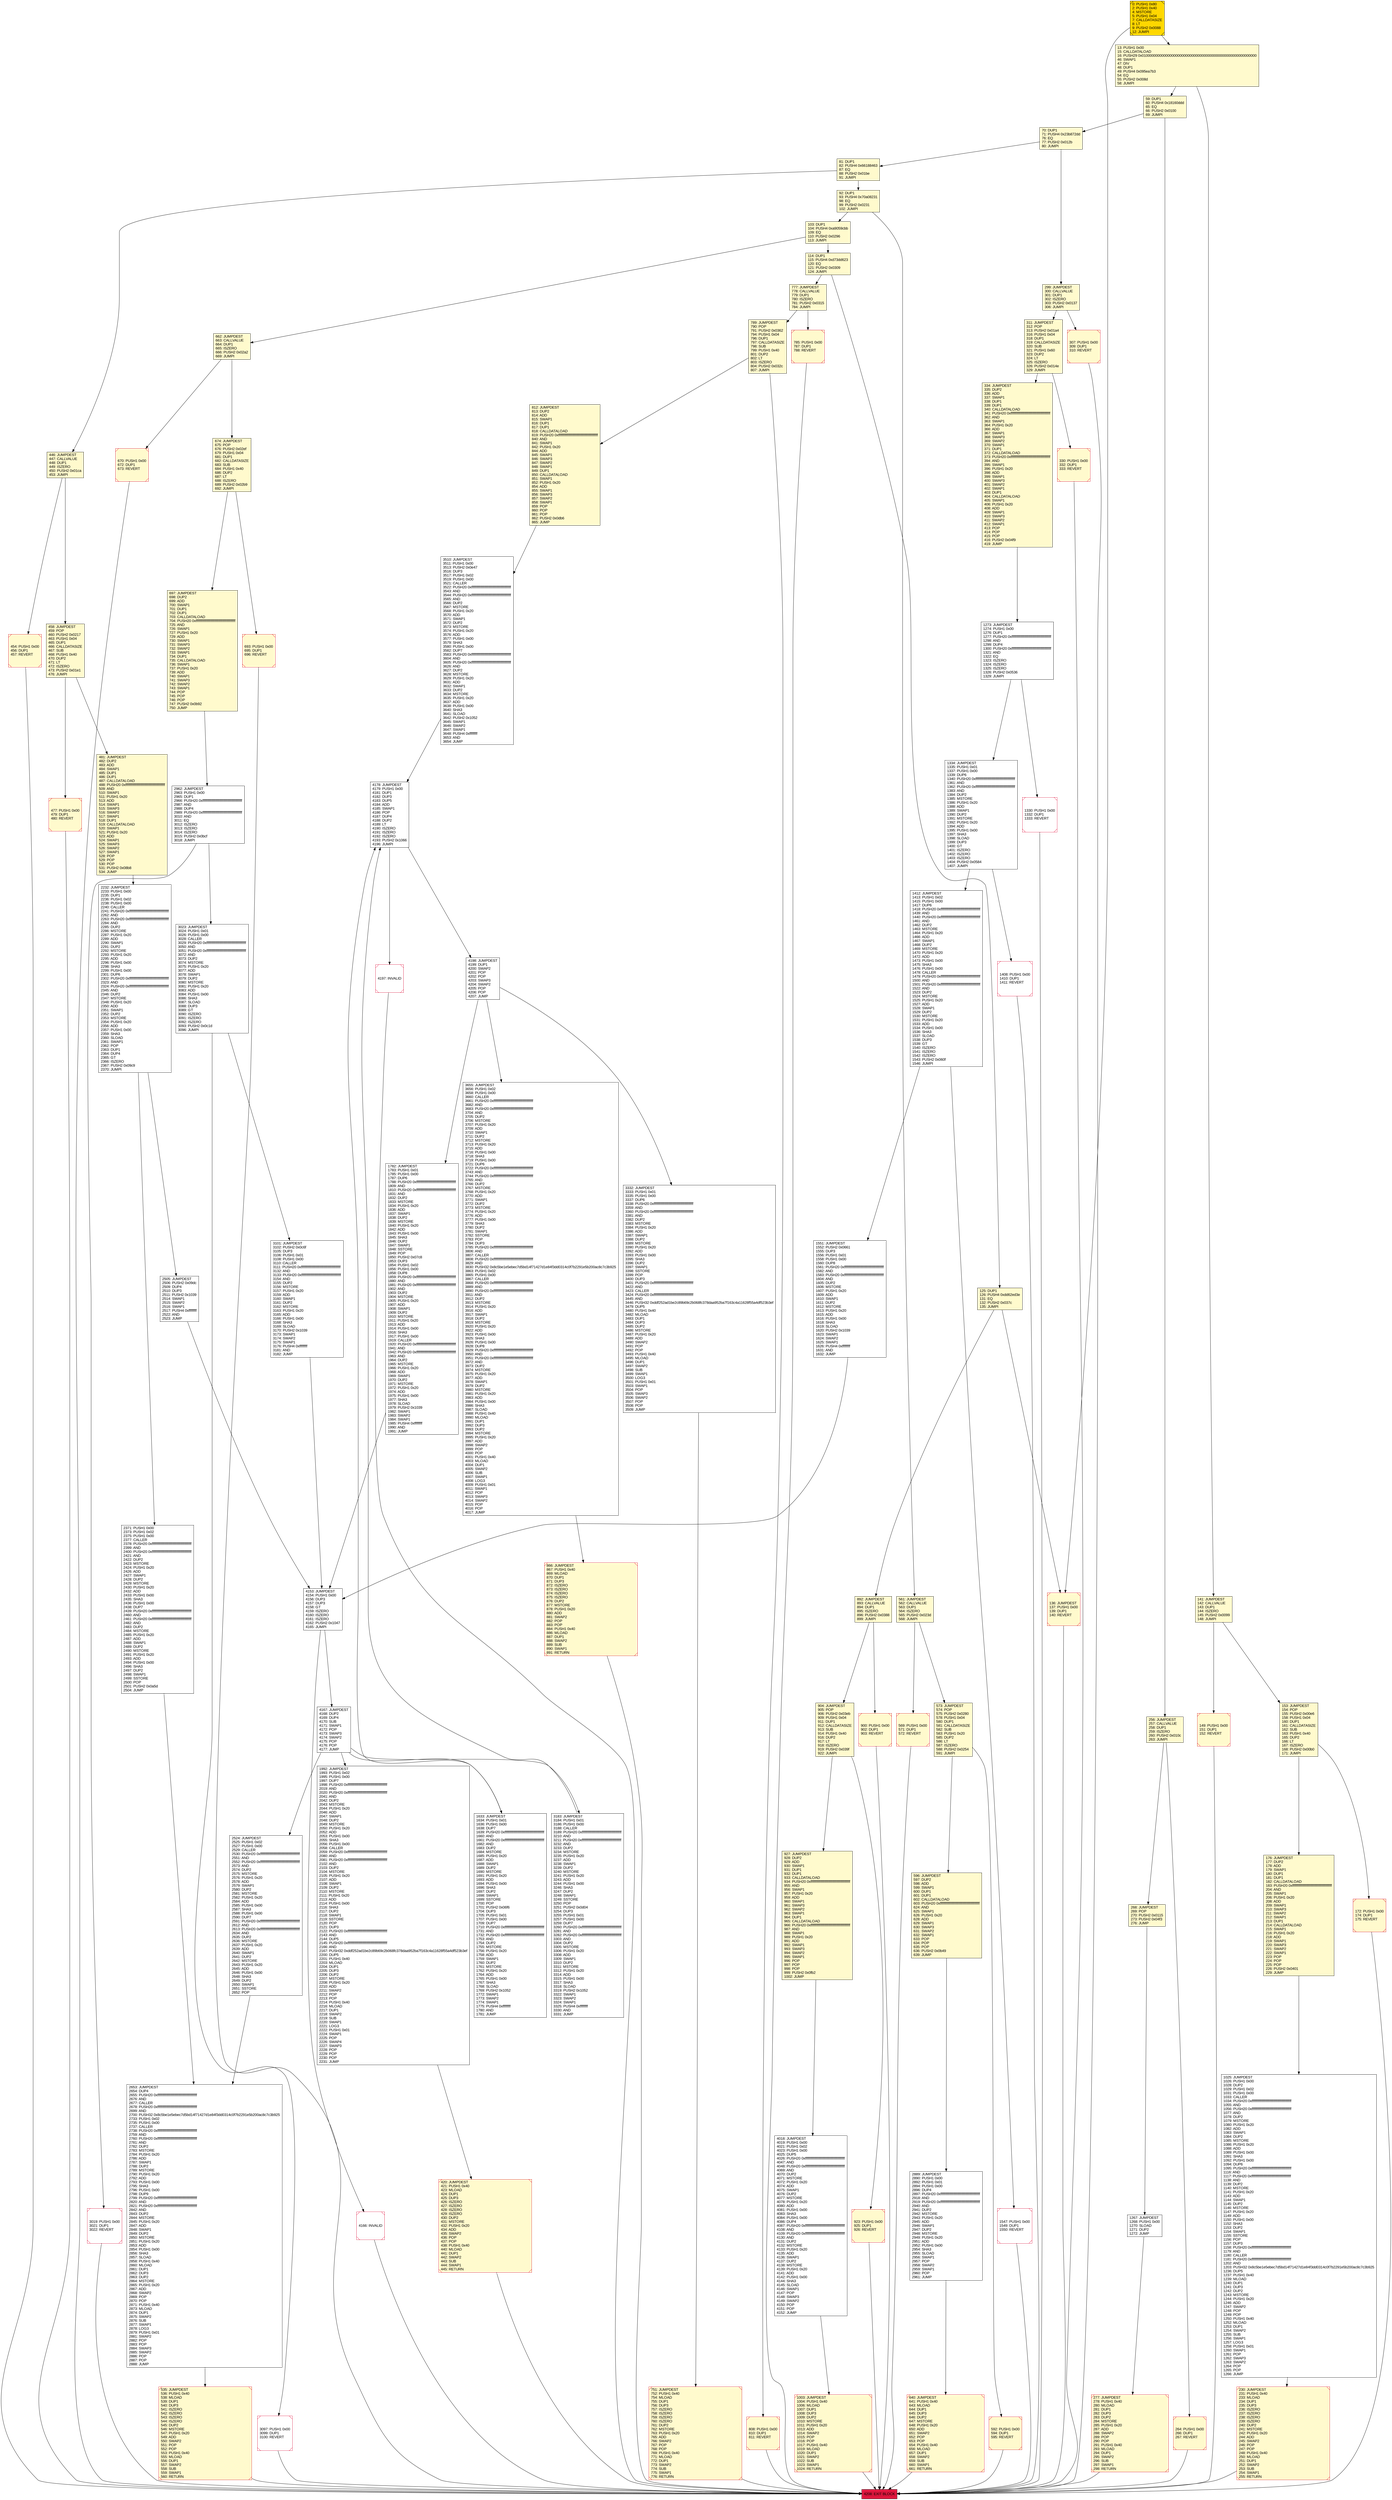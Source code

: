 digraph G {
bgcolor=transparent rankdir=UD;
node [shape=box style=filled color=black fillcolor=white fontname=arial fontcolor=black];
2371 [label="2371: PUSH1 0x00\l2373: PUSH1 0x02\l2375: PUSH1 0x00\l2377: CALLER\l2378: PUSH20 0xffffffffffffffffffffffffffffffffffffffff\l2399: AND\l2400: PUSH20 0xffffffffffffffffffffffffffffffffffffffff\l2421: AND\l2422: DUP2\l2423: MSTORE\l2424: PUSH1 0x20\l2426: ADD\l2427: SWAP1\l2428: DUP2\l2429: MSTORE\l2430: PUSH1 0x20\l2432: ADD\l2433: PUSH1 0x00\l2435: SHA3\l2436: PUSH1 0x00\l2438: DUP7\l2439: PUSH20 0xffffffffffffffffffffffffffffffffffffffff\l2460: AND\l2461: PUSH20 0xffffffffffffffffffffffffffffffffffffffff\l2482: AND\l2483: DUP2\l2484: MSTORE\l2485: PUSH1 0x20\l2487: ADD\l2488: SWAP1\l2489: DUP2\l2490: MSTORE\l2491: PUSH1 0x20\l2493: ADD\l2494: PUSH1 0x00\l2496: SHA3\l2497: DUP2\l2498: SWAP1\l2499: SSTORE\l2500: POP\l2501: PUSH2 0x0a5d\l2504: JUMP\l" ];
892 [label="892: JUMPDEST\l893: CALLVALUE\l894: DUP1\l895: ISZERO\l896: PUSH2 0x0388\l899: JUMPI\l" fillcolor=lemonchiffon ];
92 [label="92: DUP1\l93: PUSH4 0x70a08231\l98: EQ\l99: PUSH2 0x0231\l102: JUMPI\l" fillcolor=lemonchiffon ];
561 [label="561: JUMPDEST\l562: CALLVALUE\l563: DUP1\l564: ISZERO\l565: PUSH2 0x023d\l568: JUMPI\l" fillcolor=lemonchiffon ];
2962 [label="2962: JUMPDEST\l2963: PUSH1 0x00\l2965: DUP1\l2966: PUSH20 0xffffffffffffffffffffffffffffffffffffffff\l2987: AND\l2988: DUP4\l2989: PUSH20 0xffffffffffffffffffffffffffffffffffffffff\l3010: AND\l3011: EQ\l3012: ISZERO\l3013: ISZERO\l3014: ISZERO\l3015: PUSH2 0x0bcf\l3018: JUMPI\l" ];
458 [label="458: JUMPDEST\l459: POP\l460: PUSH2 0x0217\l463: PUSH1 0x04\l465: DUP1\l466: CALLDATASIZE\l467: SUB\l468: PUSH1 0x40\l470: DUP2\l471: LT\l472: ISZERO\l473: PUSH2 0x01e1\l476: JUMPI\l" fillcolor=lemonchiffon ];
81 [label="81: DUP1\l82: PUSH4 0x66188463\l87: EQ\l88: PUSH2 0x01be\l91: JUMPI\l" fillcolor=lemonchiffon ];
808 [label="808: PUSH1 0x00\l810: DUP1\l811: REVERT\l" fillcolor=lemonchiffon shape=Msquare color=crimson ];
4198 [label="4198: JUMPDEST\l4199: DUP1\l4200: SWAP2\l4201: POP\l4202: POP\l4203: SWAP3\l4204: SWAP2\l4205: POP\l4206: POP\l4207: JUMP\l" ];
136 [label="136: JUMPDEST\l137: PUSH1 0x00\l139: DUP1\l140: REVERT\l" fillcolor=lemonchiffon shape=Msquare color=crimson ];
172 [label="172: PUSH1 0x00\l174: DUP1\l175: REVERT\l" fillcolor=lemonchiffon shape=Msquare color=crimson ];
2505 [label="2505: JUMPDEST\l2506: PUSH2 0x09dc\l2509: DUP4\l2510: DUP3\l2511: PUSH2 0x1039\l2514: SWAP1\l2515: SWAP2\l2516: SWAP1\l2517: PUSH4 0xffffffff\l2522: AND\l2523: JUMP\l" ];
662 [label="662: JUMPDEST\l663: CALLVALUE\l664: DUP1\l665: ISZERO\l666: PUSH2 0x02a2\l669: JUMPI\l" fillcolor=lemonchiffon ];
674 [label="674: JUMPDEST\l675: POP\l676: PUSH2 0x02ef\l679: PUSH1 0x04\l681: DUP1\l682: CALLDATASIZE\l683: SUB\l684: PUSH1 0x40\l686: DUP2\l687: LT\l688: ISZERO\l689: PUSH2 0x02b9\l692: JUMPI\l" fillcolor=lemonchiffon ];
307 [label="307: PUSH1 0x00\l309: DUP1\l310: REVERT\l" fillcolor=lemonchiffon shape=Msquare color=crimson ];
777 [label="777: JUMPDEST\l778: CALLVALUE\l779: DUP1\l780: ISZERO\l781: PUSH2 0x0315\l784: JUMPI\l" fillcolor=lemonchiffon ];
1330 [label="1330: PUSH1 0x00\l1332: DUP1\l1333: REVERT\l" shape=Msquare color=crimson ];
3183 [label="3183: JUMPDEST\l3184: PUSH1 0x01\l3186: PUSH1 0x00\l3188: CALLER\l3189: PUSH20 0xffffffffffffffffffffffffffffffffffffffff\l3210: AND\l3211: PUSH20 0xffffffffffffffffffffffffffffffffffffffff\l3232: AND\l3233: DUP2\l3234: MSTORE\l3235: PUSH1 0x20\l3237: ADD\l3238: SWAP1\l3239: DUP2\l3240: MSTORE\l3241: PUSH1 0x20\l3243: ADD\l3244: PUSH1 0x00\l3246: SHA3\l3247: DUP2\l3248: SWAP1\l3249: SSTORE\l3250: POP\l3251: PUSH2 0x0d04\l3254: DUP3\l3255: PUSH1 0x01\l3257: PUSH1 0x00\l3259: DUP7\l3260: PUSH20 0xffffffffffffffffffffffffffffffffffffffff\l3281: AND\l3282: PUSH20 0xffffffffffffffffffffffffffffffffffffffff\l3303: AND\l3304: DUP2\l3305: MSTORE\l3306: PUSH1 0x20\l3308: ADD\l3309: SWAP1\l3310: DUP2\l3311: MSTORE\l3312: PUSH1 0x20\l3314: ADD\l3315: PUSH1 0x00\l3317: SHA3\l3318: SLOAD\l3319: PUSH2 0x1052\l3322: SWAP1\l3323: SWAP2\l3324: SWAP1\l3325: PUSH4 0xffffffff\l3330: AND\l3331: JUMP\l" ];
693 [label="693: PUSH1 0x00\l695: DUP1\l696: REVERT\l" fillcolor=lemonchiffon shape=Msquare color=crimson ];
114 [label="114: DUP1\l115: PUSH4 0xd73dd623\l120: EQ\l121: PUSH2 0x0309\l124: JUMPI\l" fillcolor=lemonchiffon ];
927 [label="927: JUMPDEST\l928: DUP2\l929: ADD\l930: SWAP1\l931: DUP1\l932: DUP1\l933: CALLDATALOAD\l934: PUSH20 0xffffffffffffffffffffffffffffffffffffffff\l955: AND\l956: SWAP1\l957: PUSH1 0x20\l959: ADD\l960: SWAP1\l961: SWAP3\l962: SWAP2\l963: SWAP1\l964: DUP1\l965: CALLDATALOAD\l966: PUSH20 0xffffffffffffffffffffffffffffffffffffffff\l987: AND\l988: SWAP1\l989: PUSH1 0x20\l991: ADD\l992: SWAP1\l993: SWAP3\l994: SWAP2\l995: SWAP1\l996: POP\l997: POP\l998: POP\l999: PUSH2 0x0fb2\l1002: JUMP\l" fillcolor=lemonchiffon ];
420 [label="420: JUMPDEST\l421: PUSH1 0x40\l423: MLOAD\l424: DUP1\l425: DUP3\l426: ISZERO\l427: ISZERO\l428: ISZERO\l429: ISZERO\l430: DUP2\l431: MSTORE\l432: PUSH1 0x20\l434: ADD\l435: SWAP2\l436: POP\l437: POP\l438: PUSH1 0x40\l440: MLOAD\l441: DUP1\l442: SWAP2\l443: SUB\l444: SWAP1\l445: RETURN\l" fillcolor=lemonchiffon shape=Msquare color=crimson ];
569 [label="569: PUSH1 0x00\l571: DUP1\l572: REVERT\l" fillcolor=lemonchiffon shape=Msquare color=crimson ];
2524 [label="2524: JUMPDEST\l2525: PUSH1 0x02\l2527: PUSH1 0x00\l2529: CALLER\l2530: PUSH20 0xffffffffffffffffffffffffffffffffffffffff\l2551: AND\l2552: PUSH20 0xffffffffffffffffffffffffffffffffffffffff\l2573: AND\l2574: DUP2\l2575: MSTORE\l2576: PUSH1 0x20\l2578: ADD\l2579: SWAP1\l2580: DUP2\l2581: MSTORE\l2582: PUSH1 0x20\l2584: ADD\l2585: PUSH1 0x00\l2587: SHA3\l2588: PUSH1 0x00\l2590: DUP7\l2591: PUSH20 0xffffffffffffffffffffffffffffffffffffffff\l2612: AND\l2613: PUSH20 0xffffffffffffffffffffffffffffffffffffffff\l2634: AND\l2635: DUP2\l2636: MSTORE\l2637: PUSH1 0x20\l2639: ADD\l2640: SWAP1\l2641: DUP2\l2642: MSTORE\l2643: PUSH1 0x20\l2645: ADD\l2646: PUSH1 0x00\l2648: SHA3\l2649: DUP2\l2650: SWAP1\l2651: SSTORE\l2652: POP\l" ];
299 [label="299: JUMPDEST\l300: CALLVALUE\l301: DUP1\l302: ISZERO\l303: PUSH2 0x0137\l306: JUMPI\l" fillcolor=lemonchiffon ];
3510 [label="3510: JUMPDEST\l3511: PUSH1 0x00\l3513: PUSH2 0x0e47\l3516: DUP3\l3517: PUSH1 0x02\l3519: PUSH1 0x00\l3521: CALLER\l3522: PUSH20 0xffffffffffffffffffffffffffffffffffffffff\l3543: AND\l3544: PUSH20 0xffffffffffffffffffffffffffffffffffffffff\l3565: AND\l3566: DUP2\l3567: MSTORE\l3568: PUSH1 0x20\l3570: ADD\l3571: SWAP1\l3572: DUP2\l3573: MSTORE\l3574: PUSH1 0x20\l3576: ADD\l3577: PUSH1 0x00\l3579: SHA3\l3580: PUSH1 0x00\l3582: DUP7\l3583: PUSH20 0xffffffffffffffffffffffffffffffffffffffff\l3604: AND\l3605: PUSH20 0xffffffffffffffffffffffffffffffffffffffff\l3626: AND\l3627: DUP2\l3628: MSTORE\l3629: PUSH1 0x20\l3631: ADD\l3632: SWAP1\l3633: DUP2\l3634: MSTORE\l3635: PUSH1 0x20\l3637: ADD\l3638: PUSH1 0x00\l3640: SHA3\l3641: SLOAD\l3642: PUSH2 0x1052\l3645: SWAP1\l3646: SWAP2\l3647: SWAP1\l3648: PUSH4 0xffffffff\l3653: AND\l3654: JUMP\l" ];
4153 [label="4153: JUMPDEST\l4154: PUSH1 0x00\l4156: DUP3\l4157: DUP3\l4158: GT\l4159: ISZERO\l4160: ISZERO\l4161: ISZERO\l4162: PUSH2 0x1047\l4165: JUMPI\l" ];
812 [label="812: JUMPDEST\l813: DUP2\l814: ADD\l815: SWAP1\l816: DUP1\l817: DUP1\l818: CALLDATALOAD\l819: PUSH20 0xffffffffffffffffffffffffffffffffffffffff\l840: AND\l841: SWAP1\l842: PUSH1 0x20\l844: ADD\l845: SWAP1\l846: SWAP3\l847: SWAP2\l848: SWAP1\l849: DUP1\l850: CALLDATALOAD\l851: SWAP1\l852: PUSH1 0x20\l854: ADD\l855: SWAP1\l856: SWAP3\l857: SWAP2\l858: SWAP1\l859: POP\l860: POP\l861: POP\l862: PUSH2 0x0db6\l865: JUMP\l" fillcolor=lemonchiffon ];
1408 [label="1408: PUSH1 0x00\l1410: DUP1\l1411: REVERT\l" shape=Msquare color=crimson ];
1412 [label="1412: JUMPDEST\l1413: PUSH1 0x02\l1415: PUSH1 0x00\l1417: DUP6\l1418: PUSH20 0xffffffffffffffffffffffffffffffffffffffff\l1439: AND\l1440: PUSH20 0xffffffffffffffffffffffffffffffffffffffff\l1461: AND\l1462: DUP2\l1463: MSTORE\l1464: PUSH1 0x20\l1466: ADD\l1467: SWAP1\l1468: DUP2\l1469: MSTORE\l1470: PUSH1 0x20\l1472: ADD\l1473: PUSH1 0x00\l1475: SHA3\l1476: PUSH1 0x00\l1478: CALLER\l1479: PUSH20 0xffffffffffffffffffffffffffffffffffffffff\l1500: AND\l1501: PUSH20 0xffffffffffffffffffffffffffffffffffffffff\l1522: AND\l1523: DUP2\l1524: MSTORE\l1525: PUSH1 0x20\l1527: ADD\l1528: SWAP1\l1529: DUP2\l1530: MSTORE\l1531: PUSH1 0x20\l1533: ADD\l1534: PUSH1 0x00\l1536: SHA3\l1537: SLOAD\l1538: DUP3\l1539: GT\l1540: ISZERO\l1541: ISZERO\l1542: ISZERO\l1543: PUSH2 0x060f\l1546: JUMPI\l" ];
13 [label="13: PUSH1 0x00\l15: CALLDATALOAD\l16: PUSH29 0x0100000000000000000000000000000000000000000000000000000000\l46: SWAP1\l47: DIV\l48: DUP1\l49: PUSH4 0x095ea7b3\l54: EQ\l55: PUSH2 0x008d\l58: JUMPI\l" fillcolor=lemonchiffon ];
256 [label="256: JUMPDEST\l257: CALLVALUE\l258: DUP1\l259: ISZERO\l260: PUSH2 0x010c\l263: JUMPI\l" fillcolor=lemonchiffon ];
900 [label="900: PUSH1 0x00\l902: DUP1\l903: REVERT\l" fillcolor=lemonchiffon shape=Msquare color=crimson ];
277 [label="277: JUMPDEST\l278: PUSH1 0x40\l280: MLOAD\l281: DUP1\l282: DUP3\l283: DUP2\l284: MSTORE\l285: PUSH1 0x20\l287: ADD\l288: SWAP2\l289: POP\l290: POP\l291: PUSH1 0x40\l293: MLOAD\l294: DUP1\l295: SWAP2\l296: SUB\l297: SWAP1\l298: RETURN\l" fillcolor=lemonchiffon shape=Msquare color=crimson ];
904 [label="904: JUMPDEST\l905: POP\l906: PUSH2 0x03eb\l909: PUSH1 0x04\l911: DUP1\l912: CALLDATASIZE\l913: SUB\l914: PUSH1 0x40\l916: DUP2\l917: LT\l918: ISZERO\l919: PUSH2 0x039f\l922: JUMPI\l" fillcolor=lemonchiffon ];
4018 [label="4018: JUMPDEST\l4019: PUSH1 0x00\l4021: PUSH1 0x02\l4023: PUSH1 0x00\l4025: DUP5\l4026: PUSH20 0xffffffffffffffffffffffffffffffffffffffff\l4047: AND\l4048: PUSH20 0xffffffffffffffffffffffffffffffffffffffff\l4069: AND\l4070: DUP2\l4071: MSTORE\l4072: PUSH1 0x20\l4074: ADD\l4075: SWAP1\l4076: DUP2\l4077: MSTORE\l4078: PUSH1 0x20\l4080: ADD\l4081: PUSH1 0x00\l4083: SHA3\l4084: PUSH1 0x00\l4086: DUP4\l4087: PUSH20 0xffffffffffffffffffffffffffffffffffffffff\l4108: AND\l4109: PUSH20 0xffffffffffffffffffffffffffffffffffffffff\l4130: AND\l4131: DUP2\l4132: MSTORE\l4133: PUSH1 0x20\l4135: ADD\l4136: SWAP1\l4137: DUP2\l4138: MSTORE\l4139: PUSH1 0x20\l4141: ADD\l4142: PUSH1 0x00\l4144: SHA3\l4145: SLOAD\l4146: SWAP1\l4147: POP\l4148: SWAP3\l4149: SWAP2\l4150: POP\l4151: POP\l4152: JUMP\l" ];
264 [label="264: PUSH1 0x00\l266: DUP1\l267: REVERT\l" fillcolor=lemonchiffon shape=Msquare color=crimson ];
2889 [label="2889: JUMPDEST\l2890: PUSH1 0x00\l2892: PUSH1 0x01\l2894: PUSH1 0x00\l2896: DUP4\l2897: PUSH20 0xffffffffffffffffffffffffffffffffffffffff\l2918: AND\l2919: PUSH20 0xffffffffffffffffffffffffffffffffffffffff\l2940: AND\l2941: DUP2\l2942: MSTORE\l2943: PUSH1 0x20\l2945: ADD\l2946: SWAP1\l2947: DUP2\l2948: MSTORE\l2949: PUSH1 0x20\l2951: ADD\l2952: PUSH1 0x00\l2954: SHA3\l2955: SLOAD\l2956: SWAP1\l2957: POP\l2958: SWAP2\l2959: SWAP1\l2960: POP\l2961: JUMP\l" ];
1334 [label="1334: JUMPDEST\l1335: PUSH1 0x01\l1337: PUSH1 0x00\l1339: DUP6\l1340: PUSH20 0xffffffffffffffffffffffffffffffffffffffff\l1361: AND\l1362: PUSH20 0xffffffffffffffffffffffffffffffffffffffff\l1383: AND\l1384: DUP2\l1385: MSTORE\l1386: PUSH1 0x20\l1388: ADD\l1389: SWAP1\l1390: DUP2\l1391: MSTORE\l1392: PUSH1 0x20\l1394: ADD\l1395: PUSH1 0x00\l1397: SHA3\l1398: SLOAD\l1399: DUP3\l1400: GT\l1401: ISZERO\l1402: ISZERO\l1403: ISZERO\l1404: PUSH2 0x0584\l1407: JUMPI\l" ];
3332 [label="3332: JUMPDEST\l3333: PUSH1 0x01\l3335: PUSH1 0x00\l3337: DUP6\l3338: PUSH20 0xffffffffffffffffffffffffffffffffffffffff\l3359: AND\l3360: PUSH20 0xffffffffffffffffffffffffffffffffffffffff\l3381: AND\l3382: DUP2\l3383: MSTORE\l3384: PUSH1 0x20\l3386: ADD\l3387: SWAP1\l3388: DUP2\l3389: MSTORE\l3390: PUSH1 0x20\l3392: ADD\l3393: PUSH1 0x00\l3395: SHA3\l3396: DUP2\l3397: SWAP1\l3398: SSTORE\l3399: POP\l3400: DUP3\l3401: PUSH20 0xffffffffffffffffffffffffffffffffffffffff\l3422: AND\l3423: CALLER\l3424: PUSH20 0xffffffffffffffffffffffffffffffffffffffff\l3445: AND\l3446: PUSH32 0xddf252ad1be2c89b69c2b068fc378daa952ba7f163c4a11628f55a4df523b3ef\l3479: DUP5\l3480: PUSH1 0x40\l3482: MLOAD\l3483: DUP1\l3484: DUP3\l3485: DUP2\l3486: MSTORE\l3487: PUSH1 0x20\l3489: ADD\l3490: SWAP2\l3491: POP\l3492: POP\l3493: PUSH1 0x40\l3495: MLOAD\l3496: DUP1\l3497: SWAP2\l3498: SUB\l3499: SWAP1\l3500: LOG3\l3501: PUSH1 0x01\l3503: SWAP1\l3504: POP\l3505: SWAP3\l3506: SWAP2\l3507: POP\l3508: POP\l3509: JUMP\l" ];
596 [label="596: JUMPDEST\l597: DUP2\l598: ADD\l599: SWAP1\l600: DUP1\l601: DUP1\l602: CALLDATALOAD\l603: PUSH20 0xffffffffffffffffffffffffffffffffffffffff\l624: AND\l625: SWAP1\l626: PUSH1 0x20\l628: ADD\l629: SWAP1\l630: SWAP3\l631: SWAP2\l632: SWAP1\l633: POP\l634: POP\l635: POP\l636: PUSH2 0x0b49\l639: JUMP\l" fillcolor=lemonchiffon ];
1547 [label="1547: PUSH1 0x00\l1549: DUP1\l1550: REVERT\l" shape=Msquare color=crimson ];
3655 [label="3655: JUMPDEST\l3656: PUSH1 0x02\l3658: PUSH1 0x00\l3660: CALLER\l3661: PUSH20 0xffffffffffffffffffffffffffffffffffffffff\l3682: AND\l3683: PUSH20 0xffffffffffffffffffffffffffffffffffffffff\l3704: AND\l3705: DUP2\l3706: MSTORE\l3707: PUSH1 0x20\l3709: ADD\l3710: SWAP1\l3711: DUP2\l3712: MSTORE\l3713: PUSH1 0x20\l3715: ADD\l3716: PUSH1 0x00\l3718: SHA3\l3719: PUSH1 0x00\l3721: DUP6\l3722: PUSH20 0xffffffffffffffffffffffffffffffffffffffff\l3743: AND\l3744: PUSH20 0xffffffffffffffffffffffffffffffffffffffff\l3765: AND\l3766: DUP2\l3767: MSTORE\l3768: PUSH1 0x20\l3770: ADD\l3771: SWAP1\l3772: DUP2\l3773: MSTORE\l3774: PUSH1 0x20\l3776: ADD\l3777: PUSH1 0x00\l3779: SHA3\l3780: DUP2\l3781: SWAP1\l3782: SSTORE\l3783: POP\l3784: DUP3\l3785: PUSH20 0xffffffffffffffffffffffffffffffffffffffff\l3806: AND\l3807: CALLER\l3808: PUSH20 0xffffffffffffffffffffffffffffffffffffffff\l3829: AND\l3830: PUSH32 0x8c5be1e5ebec7d5bd14f71427d1e84f3dd0314c0f7b2291e5b200ac8c7c3b925\l3863: PUSH1 0x02\l3865: PUSH1 0x00\l3867: CALLER\l3868: PUSH20 0xffffffffffffffffffffffffffffffffffffffff\l3889: AND\l3890: PUSH20 0xffffffffffffffffffffffffffffffffffffffff\l3911: AND\l3912: DUP2\l3913: MSTORE\l3914: PUSH1 0x20\l3916: ADD\l3917: SWAP1\l3918: DUP2\l3919: MSTORE\l3920: PUSH1 0x20\l3922: ADD\l3923: PUSH1 0x00\l3925: SHA3\l3926: PUSH1 0x00\l3928: DUP8\l3929: PUSH20 0xffffffffffffffffffffffffffffffffffffffff\l3950: AND\l3951: PUSH20 0xffffffffffffffffffffffffffffffffffffffff\l3972: AND\l3973: DUP2\l3974: MSTORE\l3975: PUSH1 0x20\l3977: ADD\l3978: SWAP1\l3979: DUP2\l3980: MSTORE\l3981: PUSH1 0x20\l3983: ADD\l3984: PUSH1 0x00\l3986: SHA3\l3987: SLOAD\l3988: PUSH1 0x40\l3990: MLOAD\l3991: DUP1\l3992: DUP3\l3993: DUP2\l3994: MSTORE\l3995: PUSH1 0x20\l3997: ADD\l3998: SWAP2\l3999: POP\l4000: POP\l4001: PUSH1 0x40\l4003: MLOAD\l4004: DUP1\l4005: SWAP2\l4006: SUB\l4007: SWAP1\l4008: LOG3\l4009: PUSH1 0x01\l4011: SWAP1\l4012: POP\l4013: SWAP3\l4014: SWAP2\l4015: POP\l4016: POP\l4017: JUMP\l" ];
535 [label="535: JUMPDEST\l536: PUSH1 0x40\l538: MLOAD\l539: DUP1\l540: DUP3\l541: ISZERO\l542: ISZERO\l543: ISZERO\l544: ISZERO\l545: DUP2\l546: MSTORE\l547: PUSH1 0x20\l549: ADD\l550: SWAP2\l551: POP\l552: POP\l553: PUSH1 0x40\l555: MLOAD\l556: DUP1\l557: SWAP2\l558: SUB\l559: SWAP1\l560: RETURN\l" fillcolor=lemonchiffon shape=Msquare color=crimson ];
785 [label="785: PUSH1 0x00\l787: DUP1\l788: REVERT\l" fillcolor=lemonchiffon shape=Msquare color=crimson ];
481 [label="481: JUMPDEST\l482: DUP2\l483: ADD\l484: SWAP1\l485: DUP1\l486: DUP1\l487: CALLDATALOAD\l488: PUSH20 0xffffffffffffffffffffffffffffffffffffffff\l509: AND\l510: SWAP1\l511: PUSH1 0x20\l513: ADD\l514: SWAP1\l515: SWAP3\l516: SWAP2\l517: SWAP1\l518: DUP1\l519: CALLDATALOAD\l520: SWAP1\l521: PUSH1 0x20\l523: ADD\l524: SWAP1\l525: SWAP3\l526: SWAP2\l527: SWAP1\l528: POP\l529: POP\l530: POP\l531: PUSH2 0x08b8\l534: JUMP\l" fillcolor=lemonchiffon ];
640 [label="640: JUMPDEST\l641: PUSH1 0x40\l643: MLOAD\l644: DUP1\l645: DUP3\l646: DUP2\l647: MSTORE\l648: PUSH1 0x20\l650: ADD\l651: SWAP2\l652: POP\l653: POP\l654: PUSH1 0x40\l656: MLOAD\l657: DUP1\l658: SWAP2\l659: SUB\l660: SWAP1\l661: RETURN\l" fillcolor=lemonchiffon shape=Msquare color=crimson ];
2653 [label="2653: JUMPDEST\l2654: DUP4\l2655: PUSH20 0xffffffffffffffffffffffffffffffffffffffff\l2676: AND\l2677: CALLER\l2678: PUSH20 0xffffffffffffffffffffffffffffffffffffffff\l2699: AND\l2700: PUSH32 0x8c5be1e5ebec7d5bd14f71427d1e84f3dd0314c0f7b2291e5b200ac8c7c3b925\l2733: PUSH1 0x02\l2735: PUSH1 0x00\l2737: CALLER\l2738: PUSH20 0xffffffffffffffffffffffffffffffffffffffff\l2759: AND\l2760: PUSH20 0xffffffffffffffffffffffffffffffffffffffff\l2781: AND\l2782: DUP2\l2783: MSTORE\l2784: PUSH1 0x20\l2786: ADD\l2787: SWAP1\l2788: DUP2\l2789: MSTORE\l2790: PUSH1 0x20\l2792: ADD\l2793: PUSH1 0x00\l2795: SHA3\l2796: PUSH1 0x00\l2798: DUP9\l2799: PUSH20 0xffffffffffffffffffffffffffffffffffffffff\l2820: AND\l2821: PUSH20 0xffffffffffffffffffffffffffffffffffffffff\l2842: AND\l2843: DUP2\l2844: MSTORE\l2845: PUSH1 0x20\l2847: ADD\l2848: SWAP1\l2849: DUP2\l2850: MSTORE\l2851: PUSH1 0x20\l2853: ADD\l2854: PUSH1 0x00\l2856: SHA3\l2857: SLOAD\l2858: PUSH1 0x40\l2860: MLOAD\l2861: DUP1\l2862: DUP3\l2863: DUP2\l2864: MSTORE\l2865: PUSH1 0x20\l2867: ADD\l2868: SWAP2\l2869: POP\l2870: POP\l2871: PUSH1 0x40\l2873: MLOAD\l2874: DUP1\l2875: SWAP2\l2876: SUB\l2877: SWAP1\l2878: LOG3\l2879: PUSH1 0x01\l2881: SWAP2\l2882: POP\l2883: POP\l2884: SWAP3\l2885: SWAP2\l2886: POP\l2887: POP\l2888: JUMP\l" ];
149 [label="149: PUSH1 0x00\l151: DUP1\l152: REVERT\l" fillcolor=lemonchiffon shape=Msquare color=crimson ];
1992 [label="1992: JUMPDEST\l1993: PUSH1 0x02\l1995: PUSH1 0x00\l1997: DUP7\l1998: PUSH20 0xffffffffffffffffffffffffffffffffffffffff\l2019: AND\l2020: PUSH20 0xffffffffffffffffffffffffffffffffffffffff\l2041: AND\l2042: DUP2\l2043: MSTORE\l2044: PUSH1 0x20\l2046: ADD\l2047: SWAP1\l2048: DUP2\l2049: MSTORE\l2050: PUSH1 0x20\l2052: ADD\l2053: PUSH1 0x00\l2055: SHA3\l2056: PUSH1 0x00\l2058: CALLER\l2059: PUSH20 0xffffffffffffffffffffffffffffffffffffffff\l2080: AND\l2081: PUSH20 0xffffffffffffffffffffffffffffffffffffffff\l2102: AND\l2103: DUP2\l2104: MSTORE\l2105: PUSH1 0x20\l2107: ADD\l2108: SWAP1\l2109: DUP2\l2110: MSTORE\l2111: PUSH1 0x20\l2113: ADD\l2114: PUSH1 0x00\l2116: SHA3\l2117: DUP2\l2118: SWAP1\l2119: SSTORE\l2120: POP\l2121: DUP3\l2122: PUSH20 0xffffffffffffffffffffffffffffffffffffffff\l2143: AND\l2144: DUP5\l2145: PUSH20 0xffffffffffffffffffffffffffffffffffffffff\l2166: AND\l2167: PUSH32 0xddf252ad1be2c89b69c2b068fc378daa952ba7f163c4a11628f55a4df523b3ef\l2200: DUP5\l2201: PUSH1 0x40\l2203: MLOAD\l2204: DUP1\l2205: DUP3\l2206: DUP2\l2207: MSTORE\l2208: PUSH1 0x20\l2210: ADD\l2211: SWAP2\l2212: POP\l2213: POP\l2214: PUSH1 0x40\l2216: MLOAD\l2217: DUP1\l2218: SWAP2\l2219: SUB\l2220: SWAP1\l2221: LOG3\l2222: PUSH1 0x01\l2224: SWAP1\l2225: POP\l2226: SWAP4\l2227: SWAP3\l2228: POP\l2229: POP\l2230: POP\l2231: JUMP\l" ];
3097 [label="3097: PUSH1 0x00\l3099: DUP1\l3100: REVERT\l" shape=Msquare color=crimson ];
923 [label="923: PUSH1 0x00\l925: DUP1\l926: REVERT\l" fillcolor=lemonchiffon shape=Msquare color=crimson ];
697 [label="697: JUMPDEST\l698: DUP2\l699: ADD\l700: SWAP1\l701: DUP1\l702: DUP1\l703: CALLDATALOAD\l704: PUSH20 0xffffffffffffffffffffffffffffffffffffffff\l725: AND\l726: SWAP1\l727: PUSH1 0x20\l729: ADD\l730: SWAP1\l731: SWAP3\l732: SWAP2\l733: SWAP1\l734: DUP1\l735: CALLDATALOAD\l736: SWAP1\l737: PUSH1 0x20\l739: ADD\l740: SWAP1\l741: SWAP3\l742: SWAP2\l743: SWAP1\l744: POP\l745: POP\l746: POP\l747: PUSH2 0x0b92\l750: JUMP\l" fillcolor=lemonchiffon ];
1551 [label="1551: JUMPDEST\l1552: PUSH2 0x0661\l1555: DUP3\l1556: PUSH1 0x01\l1558: PUSH1 0x00\l1560: DUP8\l1561: PUSH20 0xffffffffffffffffffffffffffffffffffffffff\l1582: AND\l1583: PUSH20 0xffffffffffffffffffffffffffffffffffffffff\l1604: AND\l1605: DUP2\l1606: MSTORE\l1607: PUSH1 0x20\l1609: ADD\l1610: SWAP1\l1611: DUP2\l1612: MSTORE\l1613: PUSH1 0x20\l1615: ADD\l1616: PUSH1 0x00\l1618: SHA3\l1619: SLOAD\l1620: PUSH2 0x1039\l1623: SWAP1\l1624: SWAP2\l1625: SWAP1\l1626: PUSH4 0xffffffff\l1631: AND\l1632: JUMP\l" ];
670 [label="670: PUSH1 0x00\l672: DUP1\l673: REVERT\l" fillcolor=lemonchiffon shape=Msquare color=crimson ];
1025 [label="1025: JUMPDEST\l1026: PUSH1 0x00\l1028: DUP2\l1029: PUSH1 0x02\l1031: PUSH1 0x00\l1033: CALLER\l1034: PUSH20 0xffffffffffffffffffffffffffffffffffffffff\l1055: AND\l1056: PUSH20 0xffffffffffffffffffffffffffffffffffffffff\l1077: AND\l1078: DUP2\l1079: MSTORE\l1080: PUSH1 0x20\l1082: ADD\l1083: SWAP1\l1084: DUP2\l1085: MSTORE\l1086: PUSH1 0x20\l1088: ADD\l1089: PUSH1 0x00\l1091: SHA3\l1092: PUSH1 0x00\l1094: DUP6\l1095: PUSH20 0xffffffffffffffffffffffffffffffffffffffff\l1116: AND\l1117: PUSH20 0xffffffffffffffffffffffffffffffffffffffff\l1138: AND\l1139: DUP2\l1140: MSTORE\l1141: PUSH1 0x20\l1143: ADD\l1144: SWAP1\l1145: DUP2\l1146: MSTORE\l1147: PUSH1 0x20\l1149: ADD\l1150: PUSH1 0x00\l1152: SHA3\l1153: DUP2\l1154: SWAP1\l1155: SSTORE\l1156: POP\l1157: DUP3\l1158: PUSH20 0xffffffffffffffffffffffffffffffffffffffff\l1179: AND\l1180: CALLER\l1181: PUSH20 0xffffffffffffffffffffffffffffffffffffffff\l1202: AND\l1203: PUSH32 0x8c5be1e5ebec7d5bd14f71427d1e84f3dd0314c0f7b2291e5b200ac8c7c3b925\l1236: DUP5\l1237: PUSH1 0x40\l1239: MLOAD\l1240: DUP1\l1241: DUP3\l1242: DUP2\l1243: MSTORE\l1244: PUSH1 0x20\l1246: ADD\l1247: SWAP2\l1248: POP\l1249: POP\l1250: PUSH1 0x40\l1252: MLOAD\l1253: DUP1\l1254: SWAP2\l1255: SUB\l1256: SWAP1\l1257: LOG3\l1258: PUSH1 0x01\l1260: SWAP1\l1261: POP\l1262: SWAP3\l1263: SWAP2\l1264: POP\l1265: POP\l1266: JUMP\l" ];
311 [label="311: JUMPDEST\l312: POP\l313: PUSH2 0x01a4\l316: PUSH1 0x04\l318: DUP1\l319: CALLDATASIZE\l320: SUB\l321: PUSH1 0x60\l323: DUP2\l324: LT\l325: ISZERO\l326: PUSH2 0x014e\l329: JUMPI\l" fillcolor=lemonchiffon ];
1267 [label="1267: JUMPDEST\l1268: PUSH1 0x00\l1270: SLOAD\l1271: DUP2\l1272: JUMP\l" ];
153 [label="153: JUMPDEST\l154: POP\l155: PUSH2 0x00e6\l158: PUSH1 0x04\l160: DUP1\l161: CALLDATASIZE\l162: SUB\l163: PUSH1 0x40\l165: DUP2\l166: LT\l167: ISZERO\l168: PUSH2 0x00b0\l171: JUMPI\l" fillcolor=lemonchiffon ];
3023 [label="3023: JUMPDEST\l3024: PUSH1 0x01\l3026: PUSH1 0x00\l3028: CALLER\l3029: PUSH20 0xffffffffffffffffffffffffffffffffffffffff\l3050: AND\l3051: PUSH20 0xffffffffffffffffffffffffffffffffffffffff\l3072: AND\l3073: DUP2\l3074: MSTORE\l3075: PUSH1 0x20\l3077: ADD\l3078: SWAP1\l3079: DUP2\l3080: MSTORE\l3081: PUSH1 0x20\l3083: ADD\l3084: PUSH1 0x00\l3086: SHA3\l3087: SLOAD\l3088: DUP3\l3089: GT\l3090: ISZERO\l3091: ISZERO\l3092: ISZERO\l3093: PUSH2 0x0c1d\l3096: JUMPI\l" ];
1633 [label="1633: JUMPDEST\l1634: PUSH1 0x01\l1636: PUSH1 0x00\l1638: DUP7\l1639: PUSH20 0xffffffffffffffffffffffffffffffffffffffff\l1660: AND\l1661: PUSH20 0xffffffffffffffffffffffffffffffffffffffff\l1682: AND\l1683: DUP2\l1684: MSTORE\l1685: PUSH1 0x20\l1687: ADD\l1688: SWAP1\l1689: DUP2\l1690: MSTORE\l1691: PUSH1 0x20\l1693: ADD\l1694: PUSH1 0x00\l1696: SHA3\l1697: DUP2\l1698: SWAP1\l1699: SSTORE\l1700: POP\l1701: PUSH2 0x06f6\l1704: DUP3\l1705: PUSH1 0x01\l1707: PUSH1 0x00\l1709: DUP7\l1710: PUSH20 0xffffffffffffffffffffffffffffffffffffffff\l1731: AND\l1732: PUSH20 0xffffffffffffffffffffffffffffffffffffffff\l1753: AND\l1754: DUP2\l1755: MSTORE\l1756: PUSH1 0x20\l1758: ADD\l1759: SWAP1\l1760: DUP2\l1761: MSTORE\l1762: PUSH1 0x20\l1764: ADD\l1765: PUSH1 0x00\l1767: SHA3\l1768: SLOAD\l1769: PUSH2 0x1052\l1772: SWAP1\l1773: SWAP2\l1774: SWAP1\l1775: PUSH4 0xffffffff\l1780: AND\l1781: JUMP\l" ];
59 [label="59: DUP1\l60: PUSH4 0x18160ddd\l65: EQ\l66: PUSH2 0x0100\l69: JUMPI\l" fillcolor=lemonchiffon ];
2232 [label="2232: JUMPDEST\l2233: PUSH1 0x00\l2235: DUP1\l2236: PUSH1 0x02\l2238: PUSH1 0x00\l2240: CALLER\l2241: PUSH20 0xffffffffffffffffffffffffffffffffffffffff\l2262: AND\l2263: PUSH20 0xffffffffffffffffffffffffffffffffffffffff\l2284: AND\l2285: DUP2\l2286: MSTORE\l2287: PUSH1 0x20\l2289: ADD\l2290: SWAP1\l2291: DUP2\l2292: MSTORE\l2293: PUSH1 0x20\l2295: ADD\l2296: PUSH1 0x00\l2298: SHA3\l2299: PUSH1 0x00\l2301: DUP6\l2302: PUSH20 0xffffffffffffffffffffffffffffffffffffffff\l2323: AND\l2324: PUSH20 0xffffffffffffffffffffffffffffffffffffffff\l2345: AND\l2346: DUP2\l2347: MSTORE\l2348: PUSH1 0x20\l2350: ADD\l2351: SWAP1\l2352: DUP2\l2353: MSTORE\l2354: PUSH1 0x20\l2356: ADD\l2357: PUSH1 0x00\l2359: SHA3\l2360: SLOAD\l2361: SWAP1\l2362: POP\l2363: DUP1\l2364: DUP4\l2365: GT\l2366: ISZERO\l2367: PUSH2 0x09c9\l2370: JUMPI\l" ];
125 [label="125: DUP1\l126: PUSH4 0xdd62ed3e\l131: EQ\l132: PUSH2 0x037c\l135: JUMPI\l" fillcolor=lemonchiffon ];
751 [label="751: JUMPDEST\l752: PUSH1 0x40\l754: MLOAD\l755: DUP1\l756: DUP3\l757: ISZERO\l758: ISZERO\l759: ISZERO\l760: ISZERO\l761: DUP2\l762: MSTORE\l763: PUSH1 0x20\l765: ADD\l766: SWAP2\l767: POP\l768: POP\l769: PUSH1 0x40\l771: MLOAD\l772: DUP1\l773: SWAP2\l774: SUB\l775: SWAP1\l776: RETURN\l" fillcolor=lemonchiffon shape=Msquare color=crimson ];
1003 [label="1003: JUMPDEST\l1004: PUSH1 0x40\l1006: MLOAD\l1007: DUP1\l1008: DUP3\l1009: DUP2\l1010: MSTORE\l1011: PUSH1 0x20\l1013: ADD\l1014: SWAP2\l1015: POP\l1016: POP\l1017: PUSH1 0x40\l1019: MLOAD\l1020: DUP1\l1021: SWAP2\l1022: SUB\l1023: SWAP1\l1024: RETURN\l" fillcolor=lemonchiffon shape=Msquare color=crimson ];
4178 [label="4178: JUMPDEST\l4179: PUSH1 0x00\l4181: DUP1\l4182: DUP3\l4183: DUP5\l4184: ADD\l4185: SWAP1\l4186: POP\l4187: DUP4\l4188: DUP2\l4189: LT\l4190: ISZERO\l4191: ISZERO\l4192: ISZERO\l4193: PUSH2 0x1066\l4196: JUMPI\l" ];
230 [label="230: JUMPDEST\l231: PUSH1 0x40\l233: MLOAD\l234: DUP1\l235: DUP3\l236: ISZERO\l237: ISZERO\l238: ISZERO\l239: ISZERO\l240: DUP2\l241: MSTORE\l242: PUSH1 0x20\l244: ADD\l245: SWAP2\l246: POP\l247: POP\l248: PUSH1 0x40\l250: MLOAD\l251: DUP1\l252: SWAP2\l253: SUB\l254: SWAP1\l255: RETURN\l" fillcolor=lemonchiffon shape=Msquare color=crimson ];
4197 [label="4197: INVALID\l" shape=Msquare color=crimson ];
0 [label="0: PUSH1 0x80\l2: PUSH1 0x40\l4: MSTORE\l5: PUSH1 0x04\l7: CALLDATASIZE\l8: LT\l9: PUSH2 0x0088\l12: JUMPI\l" fillcolor=lemonchiffon shape=Msquare fillcolor=gold ];
573 [label="573: JUMPDEST\l574: POP\l575: PUSH2 0x0280\l578: PUSH1 0x04\l580: DUP1\l581: CALLDATASIZE\l582: SUB\l583: PUSH1 0x20\l585: DUP2\l586: LT\l587: ISZERO\l588: PUSH2 0x0254\l591: JUMPI\l" fillcolor=lemonchiffon ];
866 [label="866: JUMPDEST\l867: PUSH1 0x40\l869: MLOAD\l870: DUP1\l871: DUP3\l872: ISZERO\l873: ISZERO\l874: ISZERO\l875: ISZERO\l876: DUP2\l877: MSTORE\l878: PUSH1 0x20\l880: ADD\l881: SWAP2\l882: POP\l883: POP\l884: PUSH1 0x40\l886: MLOAD\l887: DUP1\l888: SWAP2\l889: SUB\l890: SWAP1\l891: RETURN\l" fillcolor=lemonchiffon shape=Msquare color=crimson ];
334 [label="334: JUMPDEST\l335: DUP2\l336: ADD\l337: SWAP1\l338: DUP1\l339: DUP1\l340: CALLDATALOAD\l341: PUSH20 0xffffffffffffffffffffffffffffffffffffffff\l362: AND\l363: SWAP1\l364: PUSH1 0x20\l366: ADD\l367: SWAP1\l368: SWAP3\l369: SWAP2\l370: SWAP1\l371: DUP1\l372: CALLDATALOAD\l373: PUSH20 0xffffffffffffffffffffffffffffffffffffffff\l394: AND\l395: SWAP1\l396: PUSH1 0x20\l398: ADD\l399: SWAP1\l400: SWAP3\l401: SWAP2\l402: SWAP1\l403: DUP1\l404: CALLDATALOAD\l405: SWAP1\l406: PUSH1 0x20\l408: ADD\l409: SWAP1\l410: SWAP3\l411: SWAP2\l412: SWAP1\l413: POP\l414: POP\l415: POP\l416: PUSH2 0x04f9\l419: JUMP\l" fillcolor=lemonchiffon ];
141 [label="141: JUMPDEST\l142: CALLVALUE\l143: DUP1\l144: ISZERO\l145: PUSH2 0x0099\l148: JUMPI\l" fillcolor=lemonchiffon ];
454 [label="454: PUSH1 0x00\l456: DUP1\l457: REVERT\l" fillcolor=lemonchiffon shape=Msquare color=crimson ];
3019 [label="3019: PUSH1 0x00\l3021: DUP1\l3022: REVERT\l" shape=Msquare color=crimson ];
330 [label="330: PUSH1 0x00\l332: DUP1\l333: REVERT\l" fillcolor=lemonchiffon shape=Msquare color=crimson ];
1782 [label="1782: JUMPDEST\l1783: PUSH1 0x01\l1785: PUSH1 0x00\l1787: DUP6\l1788: PUSH20 0xffffffffffffffffffffffffffffffffffffffff\l1809: AND\l1810: PUSH20 0xffffffffffffffffffffffffffffffffffffffff\l1831: AND\l1832: DUP2\l1833: MSTORE\l1834: PUSH1 0x20\l1836: ADD\l1837: SWAP1\l1838: DUP2\l1839: MSTORE\l1840: PUSH1 0x20\l1842: ADD\l1843: PUSH1 0x00\l1845: SHA3\l1846: DUP2\l1847: SWAP1\l1848: SSTORE\l1849: POP\l1850: PUSH2 0x07c8\l1853: DUP3\l1854: PUSH1 0x02\l1856: PUSH1 0x00\l1858: DUP8\l1859: PUSH20 0xffffffffffffffffffffffffffffffffffffffff\l1880: AND\l1881: PUSH20 0xffffffffffffffffffffffffffffffffffffffff\l1902: AND\l1903: DUP2\l1904: MSTORE\l1905: PUSH1 0x20\l1907: ADD\l1908: SWAP1\l1909: DUP2\l1910: MSTORE\l1911: PUSH1 0x20\l1913: ADD\l1914: PUSH1 0x00\l1916: SHA3\l1917: PUSH1 0x00\l1919: CALLER\l1920: PUSH20 0xffffffffffffffffffffffffffffffffffffffff\l1941: AND\l1942: PUSH20 0xffffffffffffffffffffffffffffffffffffffff\l1963: AND\l1964: DUP2\l1965: MSTORE\l1966: PUSH1 0x20\l1968: ADD\l1969: SWAP1\l1970: DUP2\l1971: MSTORE\l1972: PUSH1 0x20\l1974: ADD\l1975: PUSH1 0x00\l1977: SHA3\l1978: SLOAD\l1979: PUSH2 0x1039\l1982: SWAP1\l1983: SWAP2\l1984: SWAP1\l1985: PUSH4 0xffffffff\l1990: AND\l1991: JUMP\l" ];
4208 [label="4208: EXIT BLOCK\l" fillcolor=crimson ];
1273 [label="1273: JUMPDEST\l1274: PUSH1 0x00\l1276: DUP1\l1277: PUSH20 0xffffffffffffffffffffffffffffffffffffffff\l1298: AND\l1299: DUP4\l1300: PUSH20 0xffffffffffffffffffffffffffffffffffffffff\l1321: AND\l1322: EQ\l1323: ISZERO\l1324: ISZERO\l1325: ISZERO\l1326: PUSH2 0x0536\l1329: JUMPI\l" ];
592 [label="592: PUSH1 0x00\l594: DUP1\l595: REVERT\l" fillcolor=lemonchiffon shape=Msquare color=crimson ];
176 [label="176: JUMPDEST\l177: DUP2\l178: ADD\l179: SWAP1\l180: DUP1\l181: DUP1\l182: CALLDATALOAD\l183: PUSH20 0xffffffffffffffffffffffffffffffffffffffff\l204: AND\l205: SWAP1\l206: PUSH1 0x20\l208: ADD\l209: SWAP1\l210: SWAP3\l211: SWAP2\l212: SWAP1\l213: DUP1\l214: CALLDATALOAD\l215: SWAP1\l216: PUSH1 0x20\l218: ADD\l219: SWAP1\l220: SWAP3\l221: SWAP2\l222: SWAP1\l223: POP\l224: POP\l225: POP\l226: PUSH2 0x0401\l229: JUMP\l" fillcolor=lemonchiffon ];
103 [label="103: DUP1\l104: PUSH4 0xa9059cbb\l109: EQ\l110: PUSH2 0x0296\l113: JUMPI\l" fillcolor=lemonchiffon ];
446 [label="446: JUMPDEST\l447: CALLVALUE\l448: DUP1\l449: ISZERO\l450: PUSH2 0x01ca\l453: JUMPI\l" fillcolor=lemonchiffon ];
789 [label="789: JUMPDEST\l790: POP\l791: PUSH2 0x0362\l794: PUSH1 0x04\l796: DUP1\l797: CALLDATASIZE\l798: SUB\l799: PUSH1 0x40\l801: DUP2\l802: LT\l803: ISZERO\l804: PUSH2 0x032c\l807: JUMPI\l" fillcolor=lemonchiffon ];
4166 [label="4166: INVALID\l" shape=Msquare color=crimson ];
3101 [label="3101: JUMPDEST\l3102: PUSH2 0x0c6f\l3105: DUP3\l3106: PUSH1 0x01\l3108: PUSH1 0x00\l3110: CALLER\l3111: PUSH20 0xffffffffffffffffffffffffffffffffffffffff\l3132: AND\l3133: PUSH20 0xffffffffffffffffffffffffffffffffffffffff\l3154: AND\l3155: DUP2\l3156: MSTORE\l3157: PUSH1 0x20\l3159: ADD\l3160: SWAP1\l3161: DUP2\l3162: MSTORE\l3163: PUSH1 0x20\l3165: ADD\l3166: PUSH1 0x00\l3168: SHA3\l3169: SLOAD\l3170: PUSH2 0x1039\l3173: SWAP1\l3174: SWAP2\l3175: SWAP1\l3176: PUSH4 0xffffffff\l3181: AND\l3182: JUMP\l" ];
268 [label="268: JUMPDEST\l269: POP\l270: PUSH2 0x0115\l273: PUSH2 0x04f3\l276: JUMP\l" fillcolor=lemonchiffon ];
477 [label="477: PUSH1 0x00\l479: DUP1\l480: REVERT\l" fillcolor=lemonchiffon shape=Msquare color=crimson ];
70 [label="70: DUP1\l71: PUSH4 0x23b872dd\l76: EQ\l77: PUSH2 0x012b\l80: JUMPI\l" fillcolor=lemonchiffon ];
4167 [label="4167: JUMPDEST\l4168: DUP2\l4169: DUP4\l4170: SUB\l4171: SWAP1\l4172: POP\l4173: SWAP3\l4174: SWAP2\l4175: POP\l4176: POP\l4177: JUMP\l" ];
596 -> 2889;
81 -> 92;
477 -> 4208;
446 -> 454;
334 -> 1273;
1633 -> 4178;
904 -> 923;
454 -> 4208;
1025 -> 230;
3019 -> 4208;
777 -> 785;
1003 -> 4208;
866 -> 4208;
662 -> 670;
59 -> 70;
176 -> 1025;
2371 -> 2653;
4167 -> 1633;
904 -> 927;
927 -> 4018;
812 -> 3510;
640 -> 4208;
2962 -> 3023;
149 -> 4208;
114 -> 125;
4167 -> 1992;
153 -> 172;
923 -> 4208;
3183 -> 4178;
1782 -> 4153;
670 -> 4208;
1408 -> 4208;
4178 -> 4198;
900 -> 4208;
0 -> 136;
561 -> 573;
1273 -> 1334;
3101 -> 4153;
535 -> 4208;
4153 -> 4167;
299 -> 311;
70 -> 299;
1273 -> 1330;
693 -> 4208;
4167 -> 2524;
4198 -> 1782;
59 -> 256;
13 -> 59;
4167 -> 3183;
446 -> 458;
4018 -> 1003;
92 -> 103;
3332 -> 751;
458 -> 477;
172 -> 4208;
3023 -> 3097;
92 -> 561;
592 -> 4208;
662 -> 674;
4178 -> 4197;
674 -> 693;
114 -> 777;
1334 -> 1408;
1334 -> 1412;
4166 -> 4208;
256 -> 264;
1412 -> 1547;
299 -> 307;
2653 -> 535;
2889 -> 640;
330 -> 4208;
561 -> 569;
1412 -> 1551;
1551 -> 4153;
141 -> 153;
311 -> 334;
1992 -> 420;
4198 -> 3655;
4198 -> 3332;
751 -> 4208;
892 -> 900;
892 -> 904;
230 -> 4208;
311 -> 330;
573 -> 592;
4197 -> 4208;
2524 -> 2653;
674 -> 697;
2505 -> 4153;
458 -> 481;
153 -> 176;
268 -> 1267;
697 -> 2962;
3023 -> 3101;
785 -> 4208;
13 -> 141;
3510 -> 4178;
3097 -> 4208;
141 -> 149;
125 -> 892;
2232 -> 2371;
277 -> 4208;
256 -> 268;
789 -> 812;
264 -> 4208;
4153 -> 4166;
1547 -> 4208;
2232 -> 2505;
125 -> 136;
481 -> 2232;
103 -> 114;
307 -> 4208;
1330 -> 4208;
103 -> 662;
1267 -> 277;
420 -> 4208;
569 -> 4208;
777 -> 789;
2962 -> 3019;
789 -> 808;
573 -> 596;
3655 -> 866;
70 -> 81;
0 -> 13;
808 -> 4208;
136 -> 4208;
81 -> 446;
}